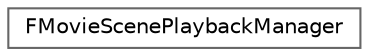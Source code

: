 digraph "Graphical Class Hierarchy"
{
 // INTERACTIVE_SVG=YES
 // LATEX_PDF_SIZE
  bgcolor="transparent";
  edge [fontname=Helvetica,fontsize=10,labelfontname=Helvetica,labelfontsize=10];
  node [fontname=Helvetica,fontsize=10,shape=box,height=0.2,width=0.4];
  rankdir="LR";
  Node0 [id="Node000000",label="FMovieScenePlaybackManager",height=0.2,width=0.4,color="grey40", fillcolor="white", style="filled",URL="$d0/da4/classFMovieScenePlaybackManager.html",tooltip="A utility class that can manage a playing sequence's status and current time, while also handling loo..."];
}
